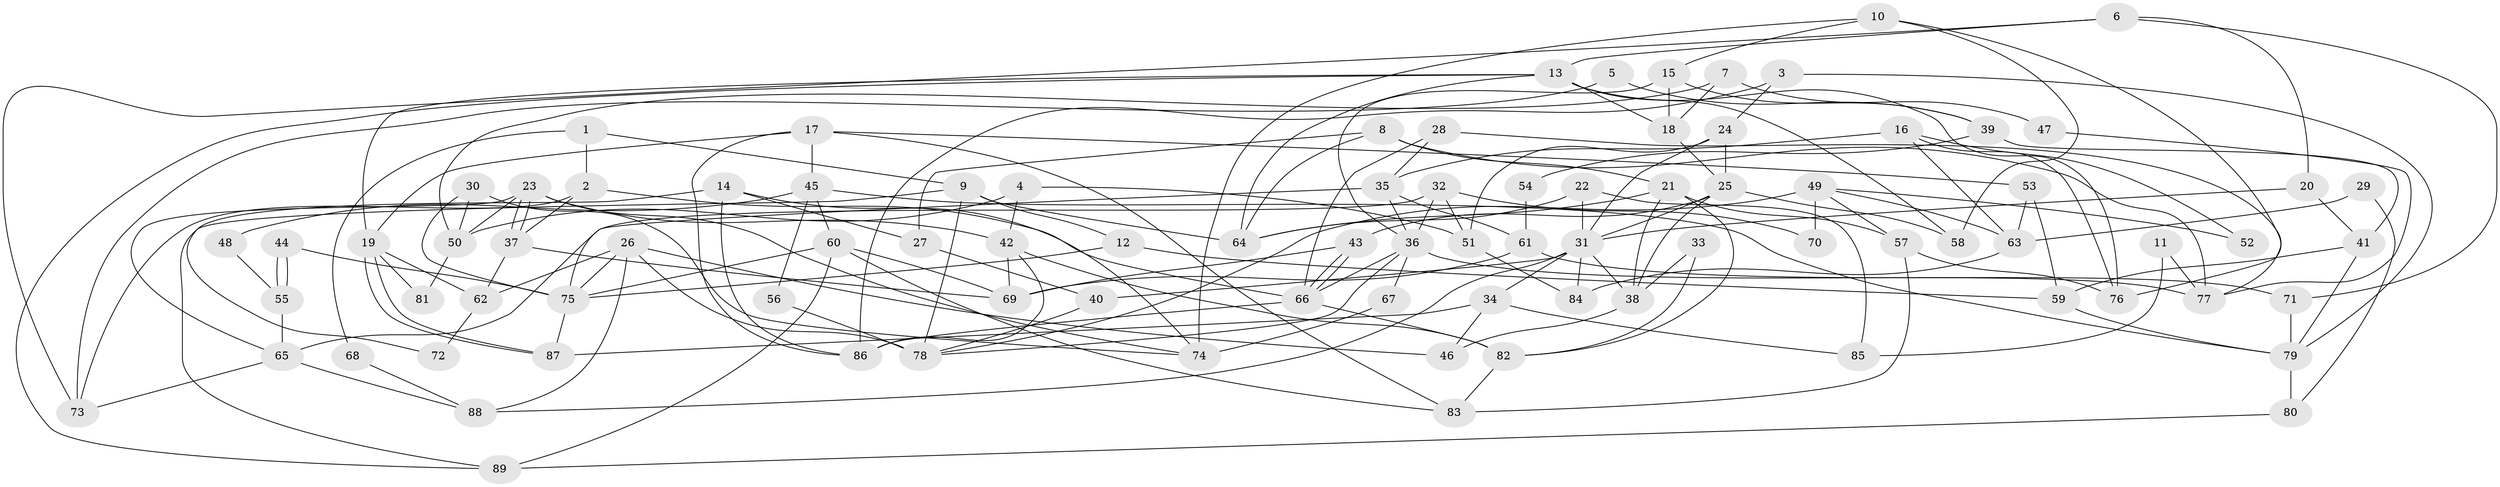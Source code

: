 // Generated by graph-tools (version 1.1) at 2025/50/03/09/25 03:50:06]
// undirected, 89 vertices, 178 edges
graph export_dot {
graph [start="1"]
  node [color=gray90,style=filled];
  1;
  2;
  3;
  4;
  5;
  6;
  7;
  8;
  9;
  10;
  11;
  12;
  13;
  14;
  15;
  16;
  17;
  18;
  19;
  20;
  21;
  22;
  23;
  24;
  25;
  26;
  27;
  28;
  29;
  30;
  31;
  32;
  33;
  34;
  35;
  36;
  37;
  38;
  39;
  40;
  41;
  42;
  43;
  44;
  45;
  46;
  47;
  48;
  49;
  50;
  51;
  52;
  53;
  54;
  55;
  56;
  57;
  58;
  59;
  60;
  61;
  62;
  63;
  64;
  65;
  66;
  67;
  68;
  69;
  70;
  71;
  72;
  73;
  74;
  75;
  76;
  77;
  78;
  79;
  80;
  81;
  82;
  83;
  84;
  85;
  86;
  87;
  88;
  89;
  1 -- 9;
  1 -- 2;
  1 -- 68;
  2 -- 66;
  2 -- 37;
  2 -- 73;
  3 -- 86;
  3 -- 24;
  3 -- 79;
  4 -- 51;
  4 -- 50;
  4 -- 42;
  5 -- 39;
  5 -- 73;
  6 -- 73;
  6 -- 13;
  6 -- 20;
  6 -- 71;
  7 -- 50;
  7 -- 18;
  7 -- 47;
  8 -- 77;
  8 -- 21;
  8 -- 27;
  8 -- 64;
  9 -- 64;
  9 -- 12;
  9 -- 78;
  9 -- 89;
  10 -- 74;
  10 -- 76;
  10 -- 15;
  10 -- 58;
  11 -- 85;
  11 -- 77;
  12 -- 59;
  12 -- 75;
  13 -- 64;
  13 -- 76;
  13 -- 18;
  13 -- 19;
  13 -- 58;
  13 -- 89;
  14 -- 27;
  14 -- 86;
  14 -- 72;
  14 -- 74;
  15 -- 36;
  15 -- 18;
  15 -- 39;
  16 -- 35;
  16 -- 63;
  16 -- 52;
  16 -- 76;
  17 -- 83;
  17 -- 19;
  17 -- 45;
  17 -- 53;
  17 -- 86;
  18 -- 25;
  19 -- 87;
  19 -- 87;
  19 -- 62;
  19 -- 81;
  20 -- 31;
  20 -- 41;
  21 -- 38;
  21 -- 57;
  21 -- 64;
  21 -- 82;
  22 -- 31;
  22 -- 64;
  22 -- 85;
  23 -- 42;
  23 -- 37;
  23 -- 37;
  23 -- 50;
  23 -- 65;
  23 -- 74;
  24 -- 31;
  24 -- 25;
  24 -- 51;
  25 -- 58;
  25 -- 31;
  25 -- 38;
  25 -- 43;
  26 -- 78;
  26 -- 62;
  26 -- 46;
  26 -- 75;
  26 -- 88;
  27 -- 40;
  28 -- 66;
  28 -- 35;
  28 -- 77;
  29 -- 80;
  29 -- 63;
  30 -- 74;
  30 -- 75;
  30 -- 50;
  31 -- 34;
  31 -- 38;
  31 -- 40;
  31 -- 84;
  31 -- 88;
  32 -- 36;
  32 -- 65;
  32 -- 51;
  32 -- 70;
  33 -- 38;
  33 -- 82;
  34 -- 46;
  34 -- 87;
  34 -- 85;
  35 -- 61;
  35 -- 75;
  35 -- 36;
  36 -- 66;
  36 -- 67;
  36 -- 77;
  36 -- 78;
  37 -- 69;
  37 -- 62;
  38 -- 46;
  39 -- 41;
  39 -- 54;
  40 -- 78;
  41 -- 79;
  41 -- 59;
  42 -- 86;
  42 -- 69;
  42 -- 82;
  43 -- 66;
  43 -- 66;
  43 -- 69;
  44 -- 55;
  44 -- 55;
  44 -- 75;
  45 -- 60;
  45 -- 48;
  45 -- 56;
  45 -- 79;
  47 -- 77;
  48 -- 55;
  49 -- 63;
  49 -- 78;
  49 -- 52;
  49 -- 57;
  49 -- 70;
  50 -- 81;
  51 -- 84;
  53 -- 59;
  53 -- 63;
  54 -- 61;
  55 -- 65;
  56 -- 78;
  57 -- 83;
  57 -- 76;
  59 -- 79;
  60 -- 89;
  60 -- 69;
  60 -- 75;
  60 -- 83;
  61 -- 69;
  61 -- 71;
  62 -- 72;
  63 -- 84;
  65 -- 88;
  65 -- 73;
  66 -- 82;
  66 -- 86;
  67 -- 74;
  68 -- 88;
  71 -- 79;
  75 -- 87;
  79 -- 80;
  80 -- 89;
  82 -- 83;
}
